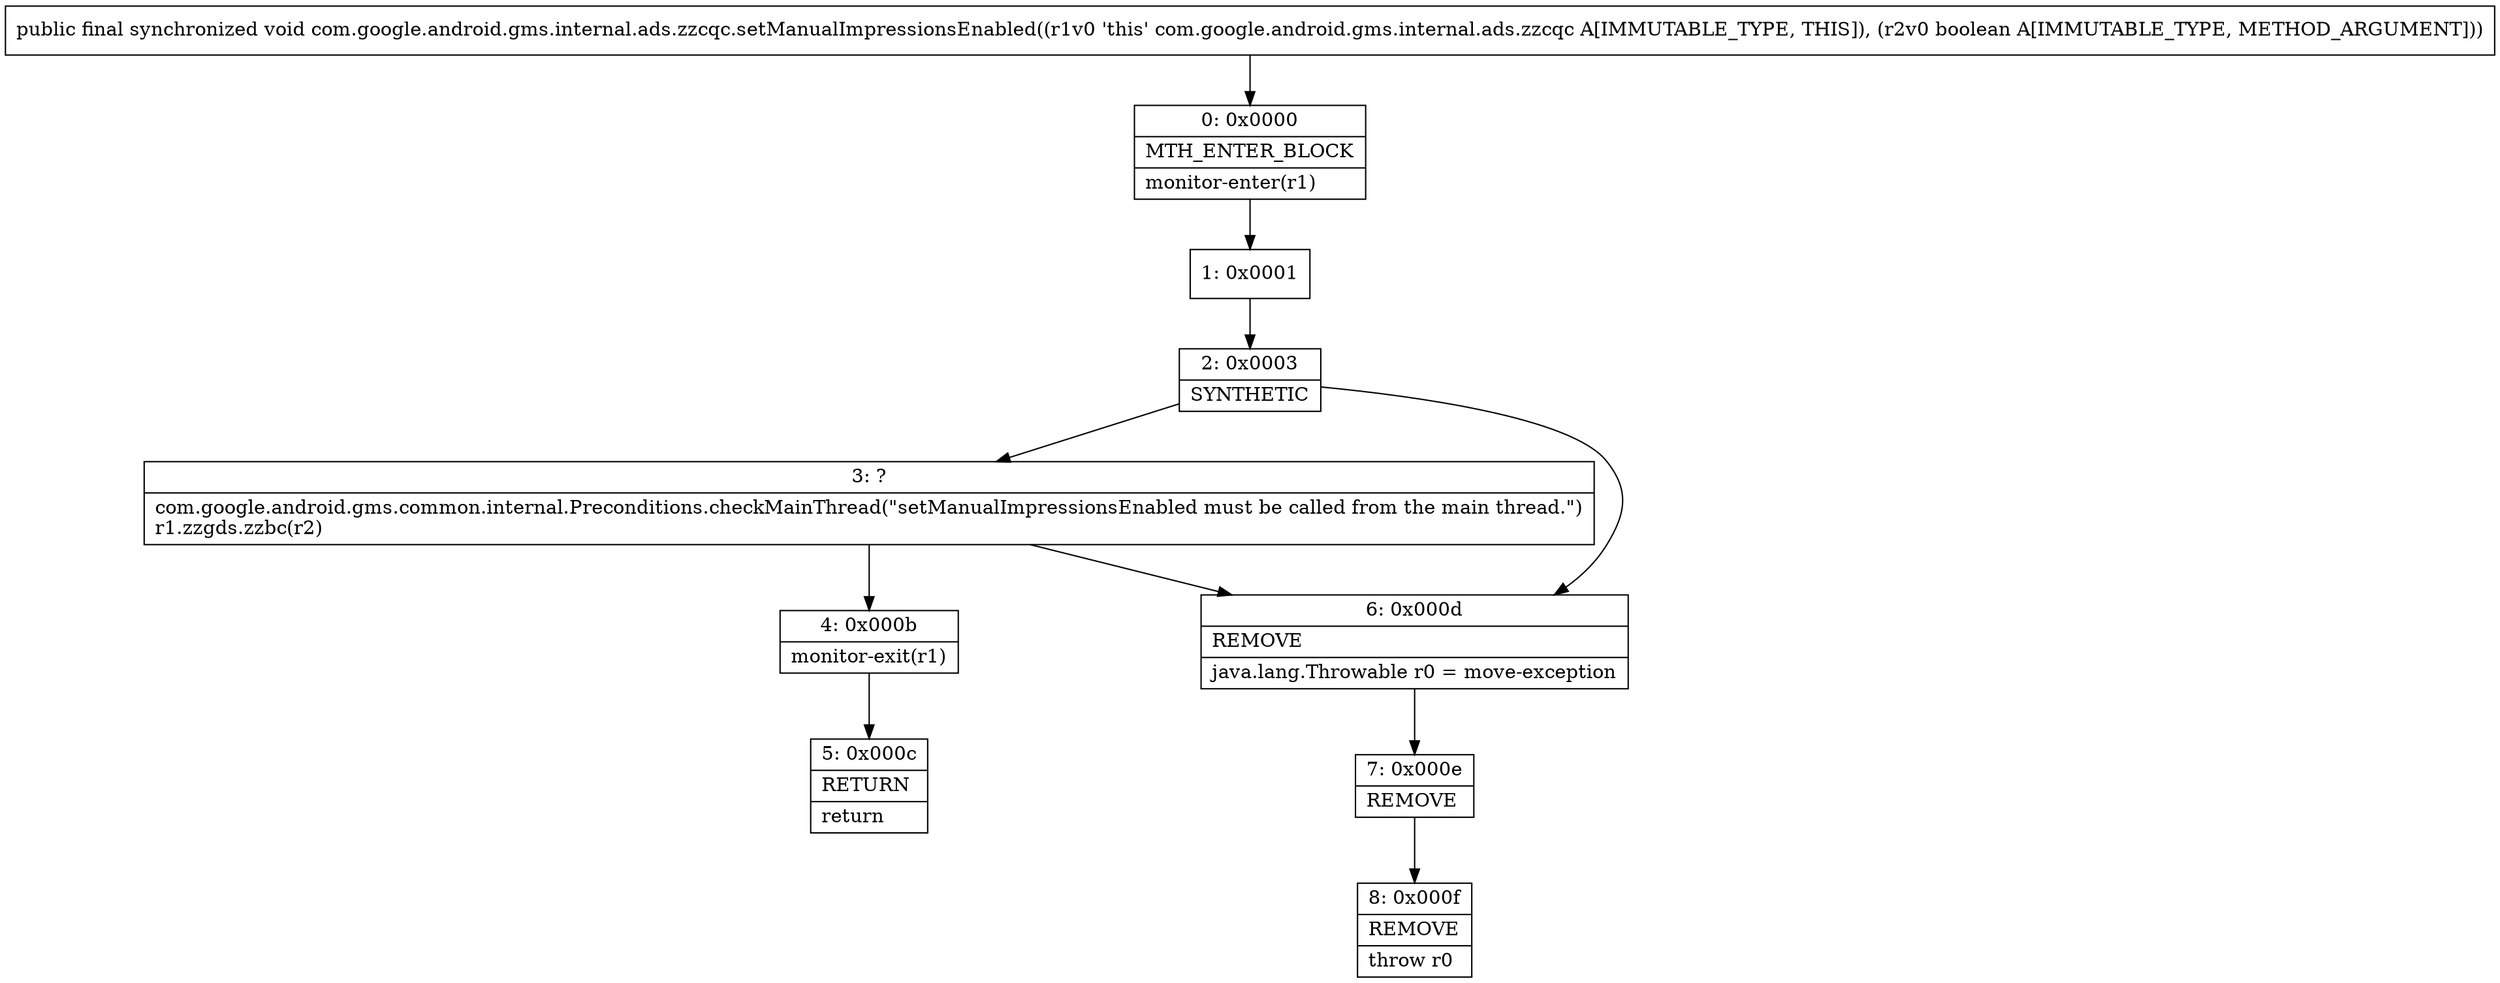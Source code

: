 digraph "CFG forcom.google.android.gms.internal.ads.zzcqc.setManualImpressionsEnabled(Z)V" {
Node_0 [shape=record,label="{0\:\ 0x0000|MTH_ENTER_BLOCK\l|monitor\-enter(r1)\l}"];
Node_1 [shape=record,label="{1\:\ 0x0001}"];
Node_2 [shape=record,label="{2\:\ 0x0003|SYNTHETIC\l}"];
Node_3 [shape=record,label="{3\:\ ?|com.google.android.gms.common.internal.Preconditions.checkMainThread(\"setManualImpressionsEnabled must be called from the main thread.\")\lr1.zzgds.zzbc(r2)\l}"];
Node_4 [shape=record,label="{4\:\ 0x000b|monitor\-exit(r1)\l}"];
Node_5 [shape=record,label="{5\:\ 0x000c|RETURN\l|return\l}"];
Node_6 [shape=record,label="{6\:\ 0x000d|REMOVE\l|java.lang.Throwable r0 = move\-exception\l}"];
Node_7 [shape=record,label="{7\:\ 0x000e|REMOVE\l}"];
Node_8 [shape=record,label="{8\:\ 0x000f|REMOVE\l|throw r0\l}"];
MethodNode[shape=record,label="{public final synchronized void com.google.android.gms.internal.ads.zzcqc.setManualImpressionsEnabled((r1v0 'this' com.google.android.gms.internal.ads.zzcqc A[IMMUTABLE_TYPE, THIS]), (r2v0 boolean A[IMMUTABLE_TYPE, METHOD_ARGUMENT])) }"];
MethodNode -> Node_0;
Node_0 -> Node_1;
Node_1 -> Node_2;
Node_2 -> Node_3;
Node_2 -> Node_6;
Node_3 -> Node_4;
Node_3 -> Node_6;
Node_4 -> Node_5;
Node_6 -> Node_7;
Node_7 -> Node_8;
}

